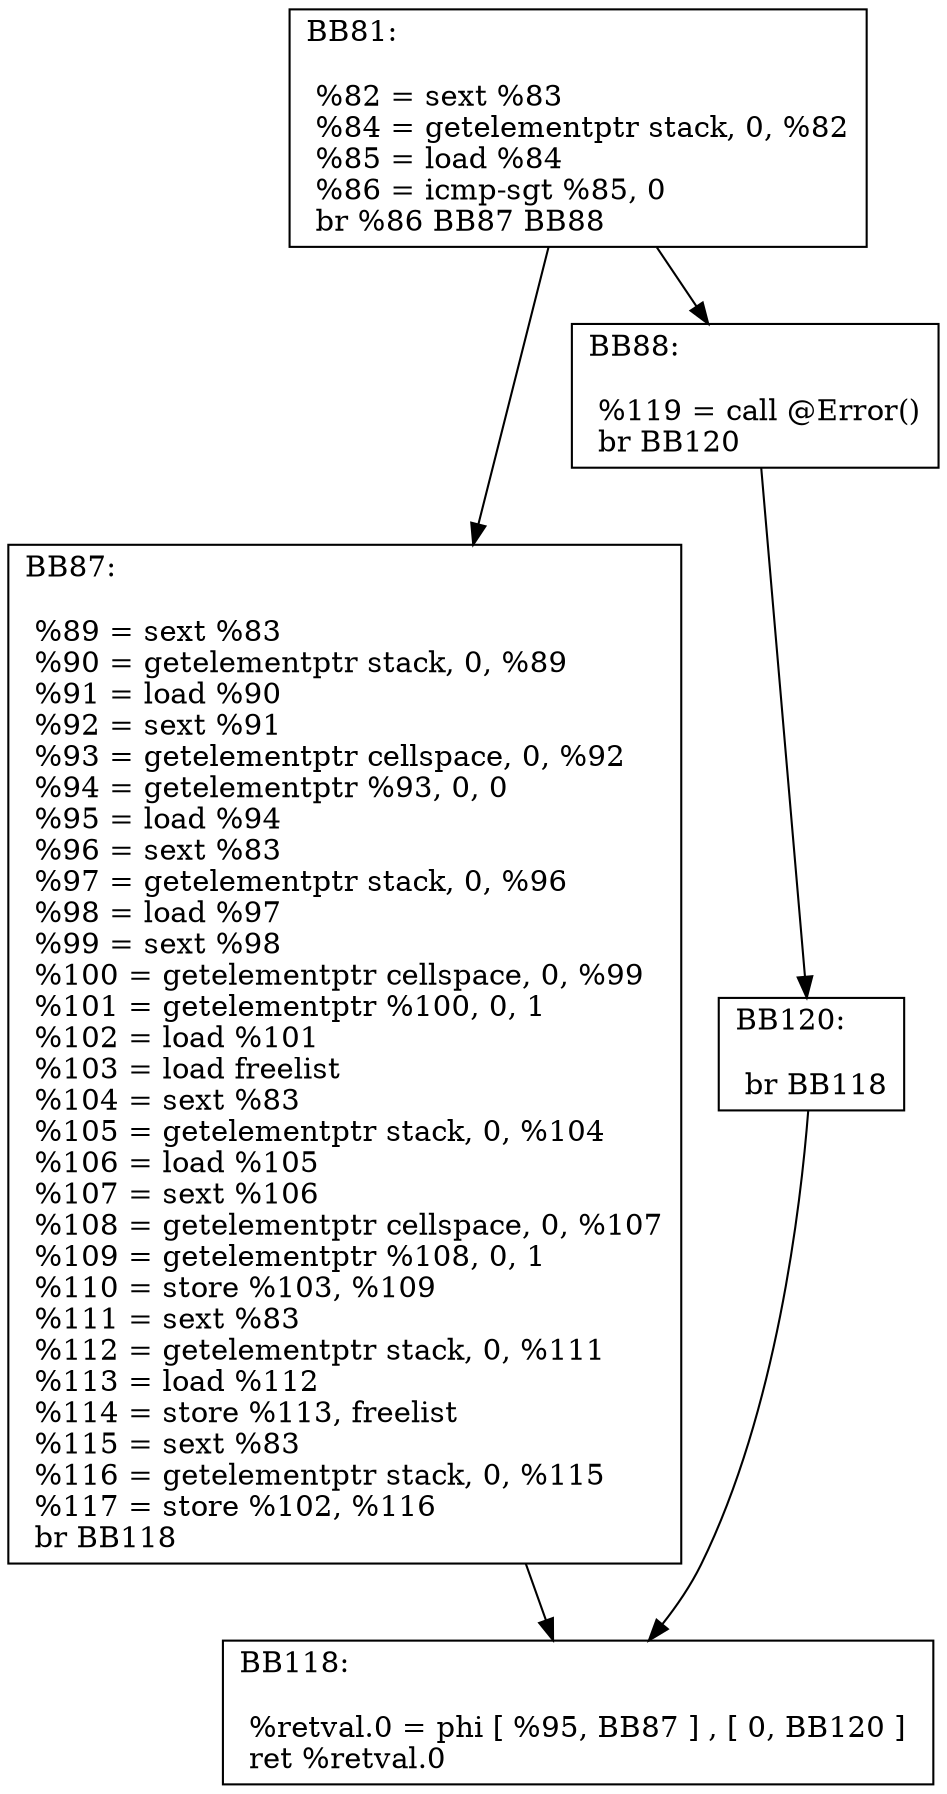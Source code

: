 digraph "CFG for 'Pop' function" {
BB81 [shape=record,
    label="{BB81:\l\l
             %82 = sext %83\l
             %84 = getelementptr stack, 0, %82\l
             %85 = load %84\l
             %86 = icmp-sgt %85, 0\l
             br %86 BB87 BB88\l
             }"];
BB81 -> BB87
BB81 -> BB88
BB87 [shape=record,
    label="{BB87:\l\l
             %89 = sext %83\l
             %90 = getelementptr stack, 0, %89\l
             %91 = load %90\l
             %92 = sext %91\l
             %93 = getelementptr cellspace, 0, %92\l
             %94 = getelementptr %93, 0, 0\l
             %95 = load %94\l
             %96 = sext %83\l
             %97 = getelementptr stack, 0, %96\l
             %98 = load %97\l
             %99 = sext %98\l
             %100 = getelementptr cellspace, 0, %99\l
             %101 = getelementptr %100, 0, 1\l
             %102 = load %101\l
             %103 = load freelist\l
             %104 = sext %83\l
             %105 = getelementptr stack, 0, %104\l
             %106 = load %105\l
             %107 = sext %106\l
             %108 = getelementptr cellspace, 0, %107\l
             %109 = getelementptr %108, 0, 1\l
             %110 = store %103, %109\l
             %111 = sext %83\l
             %112 = getelementptr stack, 0, %111\l
             %113 = load %112\l
             %114 = store %113, freelist\l
             %115 = sext %83\l
             %116 = getelementptr stack, 0, %115\l
             %117 = store %102, %116\l
             br BB118\l
             }"];
BB87 -> BB118
BB88 [shape=record,
    label="{BB88:\l\l
             %119 = call @Error()\l
             br BB120\l
             }"];
BB88 -> BB120
BB120 [shape=record,
    label="{BB120:\l\l
             br BB118\l
             }"];
BB120 -> BB118
BB118 [shape=record,
    label="{BB118:\l\l
             %retval.0 = phi [ %95, BB87 ] , [ 0, BB120 ] \l
             ret %retval.0\l
             }"];
}